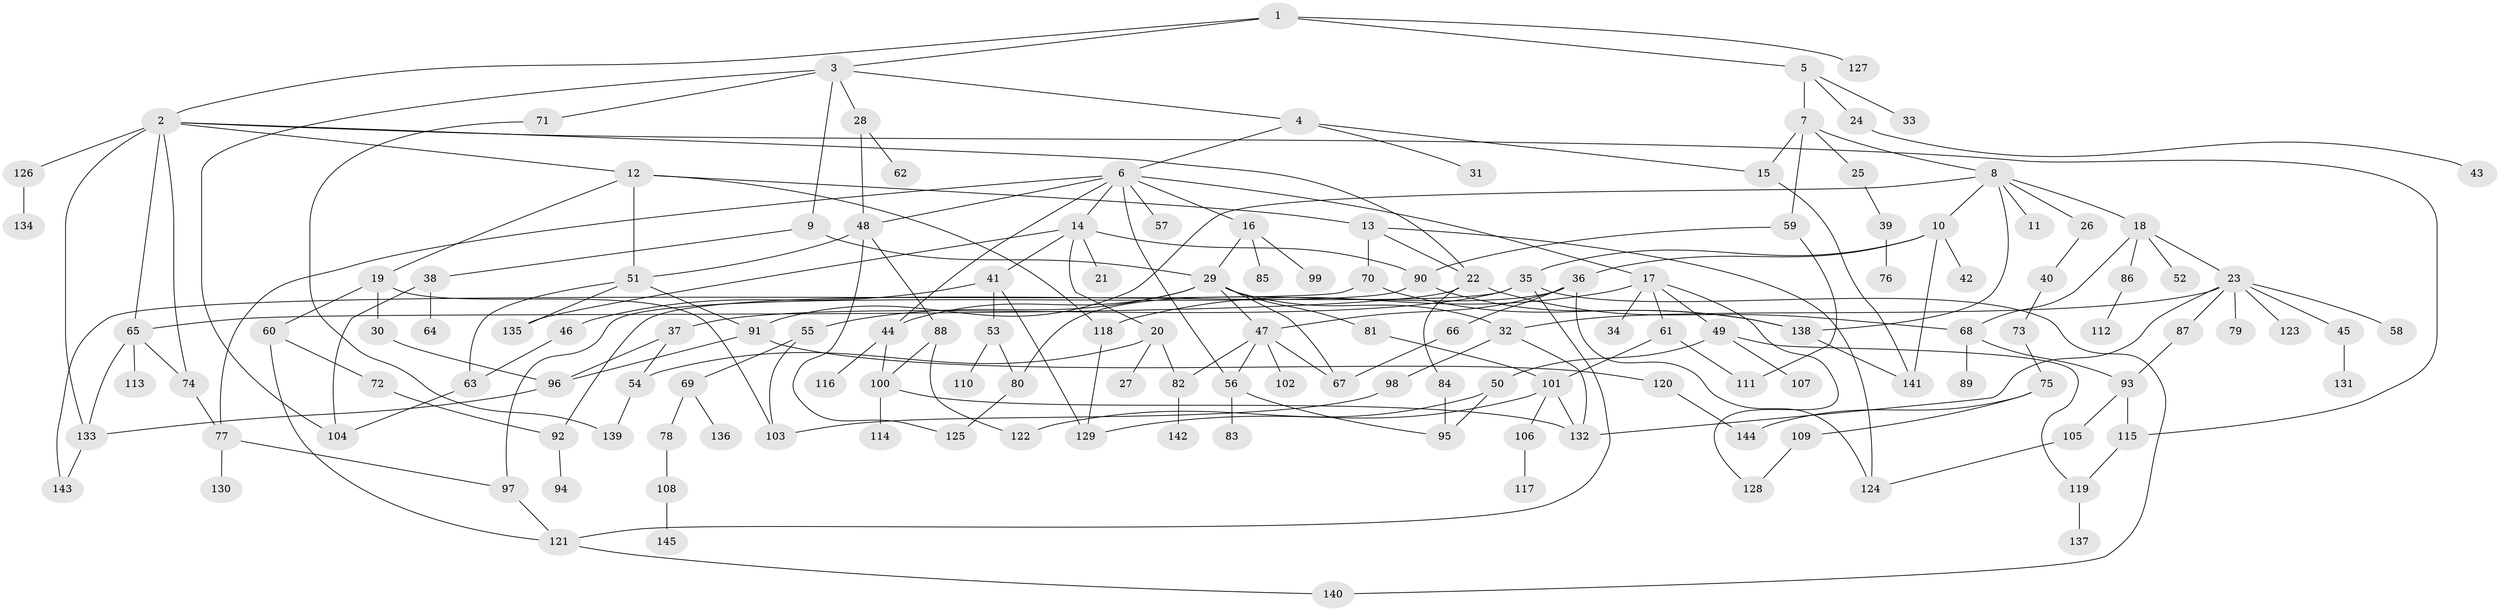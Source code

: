 // Generated by graph-tools (version 1.1) at 2025/34/03/09/25 02:34:11]
// undirected, 145 vertices, 205 edges
graph export_dot {
graph [start="1"]
  node [color=gray90,style=filled];
  1;
  2;
  3;
  4;
  5;
  6;
  7;
  8;
  9;
  10;
  11;
  12;
  13;
  14;
  15;
  16;
  17;
  18;
  19;
  20;
  21;
  22;
  23;
  24;
  25;
  26;
  27;
  28;
  29;
  30;
  31;
  32;
  33;
  34;
  35;
  36;
  37;
  38;
  39;
  40;
  41;
  42;
  43;
  44;
  45;
  46;
  47;
  48;
  49;
  50;
  51;
  52;
  53;
  54;
  55;
  56;
  57;
  58;
  59;
  60;
  61;
  62;
  63;
  64;
  65;
  66;
  67;
  68;
  69;
  70;
  71;
  72;
  73;
  74;
  75;
  76;
  77;
  78;
  79;
  80;
  81;
  82;
  83;
  84;
  85;
  86;
  87;
  88;
  89;
  90;
  91;
  92;
  93;
  94;
  95;
  96;
  97;
  98;
  99;
  100;
  101;
  102;
  103;
  104;
  105;
  106;
  107;
  108;
  109;
  110;
  111;
  112;
  113;
  114;
  115;
  116;
  117;
  118;
  119;
  120;
  121;
  122;
  123;
  124;
  125;
  126;
  127;
  128;
  129;
  130;
  131;
  132;
  133;
  134;
  135;
  136;
  137;
  138;
  139;
  140;
  141;
  142;
  143;
  144;
  145;
  1 -- 2;
  1 -- 3;
  1 -- 5;
  1 -- 127;
  2 -- 12;
  2 -- 22;
  2 -- 74;
  2 -- 126;
  2 -- 133;
  2 -- 65;
  2 -- 115;
  3 -- 4;
  3 -- 9;
  3 -- 28;
  3 -- 71;
  3 -- 104;
  4 -- 6;
  4 -- 31;
  4 -- 15;
  5 -- 7;
  5 -- 24;
  5 -- 33;
  6 -- 14;
  6 -- 16;
  6 -- 17;
  6 -- 44;
  6 -- 56;
  6 -- 57;
  6 -- 77;
  6 -- 48;
  7 -- 8;
  7 -- 15;
  7 -- 25;
  7 -- 59;
  8 -- 10;
  8 -- 11;
  8 -- 18;
  8 -- 26;
  8 -- 91;
  8 -- 138;
  9 -- 29;
  9 -- 38;
  10 -- 35;
  10 -- 36;
  10 -- 42;
  10 -- 141;
  12 -- 13;
  12 -- 19;
  12 -- 51;
  12 -- 118;
  13 -- 70;
  13 -- 124;
  13 -- 22;
  14 -- 20;
  14 -- 21;
  14 -- 41;
  14 -- 90;
  14 -- 135;
  15 -- 141;
  16 -- 85;
  16 -- 99;
  16 -- 29;
  17 -- 34;
  17 -- 49;
  17 -- 61;
  17 -- 118;
  17 -- 128;
  18 -- 23;
  18 -- 52;
  18 -- 86;
  18 -- 68;
  19 -- 30;
  19 -- 60;
  19 -- 103;
  20 -- 27;
  20 -- 54;
  20 -- 82;
  22 -- 65;
  22 -- 68;
  22 -- 84;
  23 -- 45;
  23 -- 58;
  23 -- 79;
  23 -- 87;
  23 -- 123;
  23 -- 132;
  23 -- 32;
  24 -- 43;
  25 -- 39;
  26 -- 40;
  28 -- 48;
  28 -- 62;
  29 -- 32;
  29 -- 55;
  29 -- 81;
  29 -- 67;
  29 -- 44;
  29 -- 47;
  30 -- 96;
  32 -- 98;
  32 -- 132;
  35 -- 37;
  35 -- 92;
  35 -- 140;
  35 -- 121;
  36 -- 47;
  36 -- 66;
  36 -- 124;
  36 -- 80;
  37 -- 96;
  37 -- 54;
  38 -- 64;
  38 -- 104;
  39 -- 76;
  40 -- 73;
  41 -- 46;
  41 -- 53;
  41 -- 129;
  44 -- 100;
  44 -- 116;
  45 -- 131;
  46 -- 63;
  47 -- 102;
  47 -- 67;
  47 -- 82;
  47 -- 56;
  48 -- 88;
  48 -- 125;
  48 -- 51;
  49 -- 50;
  49 -- 107;
  49 -- 119;
  50 -- 95;
  50 -- 122;
  51 -- 63;
  51 -- 135;
  51 -- 91;
  53 -- 80;
  53 -- 110;
  54 -- 139;
  55 -- 69;
  55 -- 103;
  56 -- 83;
  56 -- 95;
  59 -- 90;
  59 -- 111;
  60 -- 72;
  60 -- 121;
  61 -- 101;
  61 -- 111;
  63 -- 104;
  65 -- 113;
  65 -- 74;
  65 -- 133;
  66 -- 67;
  68 -- 89;
  68 -- 93;
  69 -- 78;
  69 -- 136;
  70 -- 138;
  70 -- 143;
  71 -- 139;
  72 -- 92;
  73 -- 75;
  74 -- 77;
  75 -- 109;
  75 -- 144;
  77 -- 97;
  77 -- 130;
  78 -- 108;
  80 -- 125;
  81 -- 101;
  82 -- 142;
  84 -- 95;
  86 -- 112;
  87 -- 93;
  88 -- 122;
  88 -- 100;
  90 -- 138;
  90 -- 97;
  91 -- 120;
  91 -- 96;
  92 -- 94;
  93 -- 105;
  93 -- 115;
  96 -- 133;
  97 -- 121;
  98 -- 103;
  100 -- 114;
  100 -- 132;
  101 -- 106;
  101 -- 129;
  101 -- 132;
  105 -- 124;
  106 -- 117;
  108 -- 145;
  109 -- 128;
  115 -- 119;
  118 -- 129;
  119 -- 137;
  120 -- 144;
  121 -- 140;
  126 -- 134;
  133 -- 143;
  138 -- 141;
}
